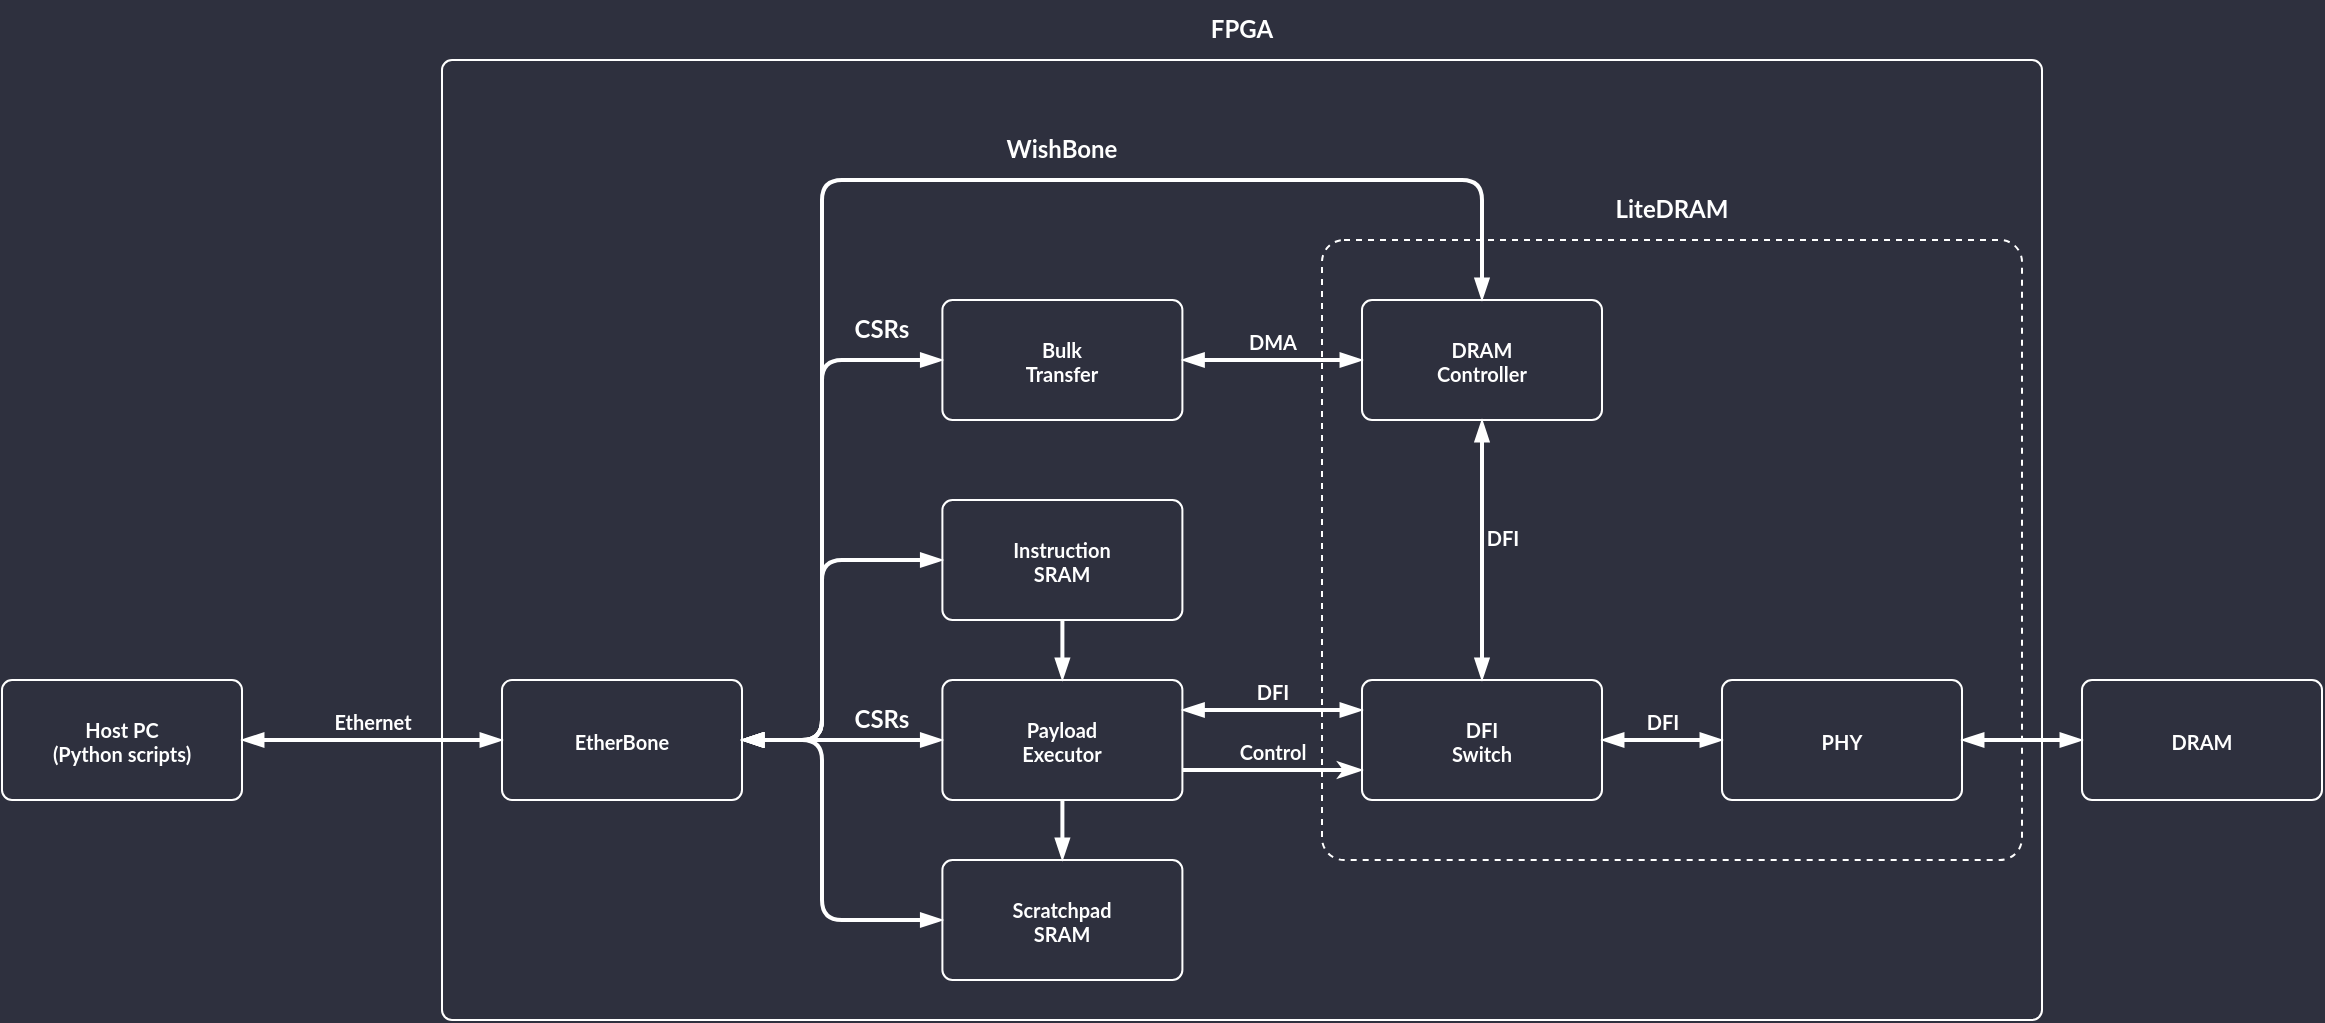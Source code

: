 <mxfile version="24.7.4">
  <diagram name="Page 2" id="0">
    <mxGraphModel dx="1434" dy="786" grid="1" gridSize="10" guides="1" tooltips="1" connect="1" arrows="1" fold="1" page="1" pageScale="1" pageWidth="827" pageHeight="1169" background="#2e303e" math="0" shadow="0">
      <root>
        <mxCell id="0" />
        <mxCell id="1" parent="0" />
        <mxCell id="I6D7Si3OrlFnAmE2pWNC-75" value="" style="rounded=1;whiteSpace=wrap;html=1;strokeWidth=1;fontFamily=Lato;fontSource=https%3A%2F%2Ffonts.googleapis.com%2Fcss%3Ffamily%3DLato;fontColor=#ffffff;fontStyle=1;strokeColor=#FFFFFF;fillColor=none;autosize=0;comic=0;container=0;dropTarget=0;collapsible=0;fixDash=0;spacingLeft=0;spacingBottom=0;spacingRight=0;spacingTop=0;spacing=4;labelBackgroundColor=none;labelBorderColor=none;fontSize=10;absoluteArcSize=1;arcSize=10;align=center;verticalAlign=middle;" vertex="1" parent="1">
          <mxGeometry x="500" y="160" width="800" height="480" as="geometry" />
        </mxCell>
        <mxCell id="I6D7Si3OrlFnAmE2pWNC-41" value="&lt;font data-font-src=&quot;https://fonts.googleapis.com/css?family=Lato&quot;&gt;Host PC&lt;/font&gt;&lt;div&gt;&lt;font data-font-src=&quot;https://fonts.googleapis.com/css?family=Lato&quot;&gt;(Python scripts)&lt;/font&gt;&lt;/div&gt;" style="rounded=1;whiteSpace=wrap;html=1;strokeWidth=1;fontFamily=Lato;fontSource=https%3A%2F%2Ffonts.googleapis.com%2Fcss%3Ffamily%3DLato;fontColor=#ffffff;fontStyle=1;strokeColor=#FFFFFF;fillColor=none;autosize=0;comic=0;container=0;dropTarget=0;collapsible=0;fixDash=0;spacingLeft=0;spacingBottom=0;spacingRight=0;spacingTop=0;spacing=4;labelBackgroundColor=none;labelBorderColor=none;fontSize=10;absoluteArcSize=1;arcSize=10;align=center;verticalAlign=middle;" vertex="1" parent="1">
          <mxGeometry x="280" y="470" width="120" height="60" as="geometry" />
        </mxCell>
        <mxCell id="I6D7Si3OrlFnAmE2pWNC-43" value="EtherBone" style="rounded=1;whiteSpace=wrap;html=1;strokeWidth=1;fontFamily=Lato;fontSource=https%3A%2F%2Ffonts.googleapis.com%2Fcss%3Ffamily%3DLato;fontColor=#ffffff;fontStyle=1;strokeColor=#FFFFFF;fillColor=none;autosize=0;comic=0;container=0;dropTarget=0;collapsible=0;fixDash=0;spacingLeft=0;spacingBottom=0;spacingRight=0;spacingTop=0;spacing=4;labelBackgroundColor=none;labelBorderColor=none;fontSize=10;absoluteArcSize=1;arcSize=10;align=center;verticalAlign=middle;" vertex="1" parent="1">
          <mxGeometry x="530" y="470" width="120" height="60" as="geometry" />
        </mxCell>
        <mxCell id="I6D7Si3OrlFnAmE2pWNC-44" value="&lt;div style=&quot;line-height: 170%; font-size: 10px;&quot;&gt;Ethernet&lt;/div&gt;" style="rounded=1;orthogonalLoop=1;jettySize=auto;html=1;startArrow=blockThin;startFill=1;endArrow=blockThin;endFill=1;endSize=6;fontSize=10;fontFamily=Lato;fontSource=https%3A%2F%2Ffonts.googleapis.com%2Fcss%3Ffamily%3DLato;fontColor=#FFFFFF;strokeWidth=2;fontStyle=1;strokeColor=#FFFFFF;entryX=1;entryY=0.5;entryDx=0;entryDy=0;spacing=0;exitX=0;exitY=0.5;exitDx=0;exitDy=0;labelBackgroundColor=none;verticalAlign=bottom;jumpStyle=arc;jumpSize=8;align=center;edgeStyle=orthogonalEdgeStyle;" edge="1" parent="1" source="I6D7Si3OrlFnAmE2pWNC-43" target="I6D7Si3OrlFnAmE2pWNC-41">
          <mxGeometry x="0.001" relative="1" as="geometry">
            <mxPoint x="436" y="480.0" as="sourcePoint" />
            <mxPoint x="330" y="480.0" as="targetPoint" />
            <mxPoint as="offset" />
          </mxGeometry>
        </mxCell>
        <mxCell id="I6D7Si3OrlFnAmE2pWNC-45" value="Bulk&lt;div&gt;Transfer&lt;/div&gt;" style="rounded=1;whiteSpace=wrap;html=1;strokeWidth=1;fontFamily=Lato;fontSource=https%3A%2F%2Ffonts.googleapis.com%2Fcss%3Ffamily%3DLato;fontColor=#ffffff;fontStyle=1;strokeColor=#FFFFFF;fillColor=none;autosize=0;comic=0;container=0;dropTarget=0;collapsible=0;fixDash=0;spacingLeft=0;spacingBottom=0;spacingRight=0;spacingTop=0;spacing=4;labelBackgroundColor=none;labelBorderColor=none;fontSize=10;absoluteArcSize=1;arcSize=10;align=center;verticalAlign=middle;" vertex="1" parent="1">
          <mxGeometry x="750.2" y="280" width="120" height="60" as="geometry" />
        </mxCell>
        <mxCell id="I6D7Si3OrlFnAmE2pWNC-46" value="Instruction&lt;div&gt;SRAM&lt;/div&gt;" style="rounded=1;whiteSpace=wrap;html=1;strokeWidth=1;fontFamily=Lato;fontSource=https%3A%2F%2Ffonts.googleapis.com%2Fcss%3Ffamily%3DLato;fontColor=#ffffff;fontStyle=1;strokeColor=#FFFFFF;fillColor=none;autosize=0;comic=0;container=0;dropTarget=0;collapsible=0;fixDash=0;spacingLeft=0;spacingBottom=0;spacingRight=0;spacingTop=0;spacing=4;labelBackgroundColor=none;labelBorderColor=none;fontSize=10;absoluteArcSize=1;arcSize=10;align=center;verticalAlign=middle;" vertex="1" parent="1">
          <mxGeometry x="750.2" y="380" width="120" height="60" as="geometry" />
        </mxCell>
        <mxCell id="I6D7Si3OrlFnAmE2pWNC-47" value="Payload&lt;div&gt;Executor&lt;/div&gt;" style="rounded=1;whiteSpace=wrap;html=1;strokeWidth=1;fontFamily=Lato;fontSource=https%3A%2F%2Ffonts.googleapis.com%2Fcss%3Ffamily%3DLato;fontColor=#ffffff;fontStyle=1;strokeColor=#FFFFFF;fillColor=none;autosize=0;comic=0;container=0;dropTarget=0;collapsible=0;fixDash=0;spacingLeft=0;spacingBottom=0;spacingRight=0;spacingTop=0;spacing=4;labelBackgroundColor=none;labelBorderColor=none;fontSize=10;absoluteArcSize=1;arcSize=10;align=center;verticalAlign=middle;" vertex="1" parent="1">
          <mxGeometry x="750.2" y="470" width="120" height="60" as="geometry" />
        </mxCell>
        <mxCell id="I6D7Si3OrlFnAmE2pWNC-48" value="Scratchpad&lt;div&gt;SRAM&lt;/div&gt;" style="rounded=1;whiteSpace=wrap;html=1;strokeWidth=1;fontFamily=Lato;fontSource=https%3A%2F%2Ffonts.googleapis.com%2Fcss%3Ffamily%3DLato;fontColor=#ffffff;fontStyle=1;strokeColor=#FFFFFF;fillColor=none;autosize=0;comic=0;container=0;dropTarget=0;collapsible=0;fixDash=0;spacingLeft=0;spacingBottom=0;spacingRight=0;spacingTop=0;spacing=4;labelBackgroundColor=none;labelBorderColor=none;fontSize=10;absoluteArcSize=1;arcSize=10;align=center;verticalAlign=middle;" vertex="1" parent="1">
          <mxGeometry x="750.2" y="560" width="120" height="60" as="geometry" />
        </mxCell>
        <mxCell id="I6D7Si3OrlFnAmE2pWNC-49" value="DRAM&lt;div&gt;Controller&lt;/div&gt;" style="rounded=1;whiteSpace=wrap;html=1;strokeWidth=1;fontFamily=Lato;fontSource=https%3A%2F%2Ffonts.googleapis.com%2Fcss%3Ffamily%3DLato;fontColor=#ffffff;fontStyle=1;strokeColor=#FFFFFF;fillColor=none;autosize=0;comic=0;container=0;dropTarget=0;collapsible=0;fixDash=0;spacingLeft=0;spacingBottom=0;spacingRight=0;spacingTop=0;spacing=4;labelBackgroundColor=none;labelBorderColor=none;fontSize=10;absoluteArcSize=1;arcSize=10;align=center;verticalAlign=middle;" vertex="1" parent="1">
          <mxGeometry x="960" y="280" width="120" height="60" as="geometry" />
        </mxCell>
        <mxCell id="I6D7Si3OrlFnAmE2pWNC-50" value="DFI&lt;div&gt;Switch&lt;/div&gt;" style="rounded=1;whiteSpace=wrap;html=1;strokeWidth=1;fontFamily=Lato;fontSource=https%3A%2F%2Ffonts.googleapis.com%2Fcss%3Ffamily%3DLato;fontColor=#ffffff;fontStyle=1;strokeColor=#FFFFFF;fillColor=none;autosize=0;comic=0;container=0;dropTarget=0;collapsible=0;fixDash=0;spacingLeft=0;spacingBottom=0;spacingRight=0;spacingTop=0;spacing=4;labelBackgroundColor=none;labelBorderColor=none;fontSize=10;absoluteArcSize=1;arcSize=10;align=center;verticalAlign=middle;" vertex="1" parent="1">
          <mxGeometry x="960" y="470" width="120" height="60" as="geometry" />
        </mxCell>
        <mxCell id="I6D7Si3OrlFnAmE2pWNC-51" value="PHY" style="rounded=1;whiteSpace=wrap;html=1;strokeWidth=1;fontFamily=Lato;fontSource=https%3A%2F%2Ffonts.googleapis.com%2Fcss%3Ffamily%3DLato;fontColor=#ffffff;fontStyle=1;strokeColor=#FFFFFF;fillColor=none;autosize=0;comic=0;container=0;dropTarget=0;collapsible=0;fixDash=0;spacingLeft=0;spacingBottom=0;spacingRight=0;spacingTop=0;spacing=4;labelBackgroundColor=none;labelBorderColor=none;fontSize=10;absoluteArcSize=1;arcSize=10;align=center;verticalAlign=middle;" vertex="1" parent="1">
          <mxGeometry x="1140" y="470" width="120" height="60" as="geometry" />
        </mxCell>
        <mxCell id="I6D7Si3OrlFnAmE2pWNC-52" value="&lt;div style=&quot;line-height: 170%; font-size: 10px;&quot;&gt;DFI&lt;/div&gt;" style="rounded=1;orthogonalLoop=1;jettySize=auto;html=1;startArrow=blockThin;startFill=1;endArrow=blockThin;endFill=1;endSize=6;fontSize=10;fontFamily=Lato;fontSource=https%3A%2F%2Ffonts.googleapis.com%2Fcss%3Ffamily%3DLato;fontColor=#FFFFFF;strokeWidth=2;fontStyle=1;strokeColor=#FFFFFF;entryX=1;entryY=0.25;entryDx=0;entryDy=0;spacing=0;exitX=0;exitY=0.25;exitDx=0;exitDy=0;labelBackgroundColor=none;verticalAlign=bottom;jumpStyle=arc;jumpSize=8;align=center;edgeStyle=orthogonalEdgeStyle;" edge="1" parent="1" source="I6D7Si3OrlFnAmE2pWNC-50" target="I6D7Si3OrlFnAmE2pWNC-47">
          <mxGeometry x="0.001" relative="1" as="geometry">
            <mxPoint x="936" y="550.0" as="sourcePoint" />
            <mxPoint x="830" y="550.0" as="targetPoint" />
            <mxPoint as="offset" />
          </mxGeometry>
        </mxCell>
        <mxCell id="I6D7Si3OrlFnAmE2pWNC-53" value="&lt;div style=&quot;line-height: 170%; font-size: 10px;&quot;&gt;Control&lt;/div&gt;" style="rounded=1;orthogonalLoop=1;jettySize=auto;html=1;startArrow=classicThin;startFill=1;endArrow=none;endFill=0;endSize=6;fontSize=10;fontFamily=Lato;fontSource=https%3A%2F%2Ffonts.googleapis.com%2Fcss%3Ffamily%3DLato;fontColor=#FFFFFF;strokeWidth=2;fontStyle=1;strokeColor=#FFFFFF;entryX=1;entryY=0.75;entryDx=0;entryDy=0;spacing=0;exitX=0;exitY=0.75;exitDx=0;exitDy=0;labelBackgroundColor=none;verticalAlign=bottom;jumpStyle=arc;jumpSize=8;align=center;edgeStyle=orthogonalEdgeStyle;" edge="1" parent="1" source="I6D7Si3OrlFnAmE2pWNC-50" target="I6D7Si3OrlFnAmE2pWNC-47">
          <mxGeometry x="0.001" relative="1" as="geometry">
            <mxPoint x="970" y="495" as="sourcePoint" />
            <mxPoint x="880" y="495" as="targetPoint" />
            <mxPoint as="offset" />
          </mxGeometry>
        </mxCell>
        <mxCell id="I6D7Si3OrlFnAmE2pWNC-56" value="&lt;div style=&quot;line-height: 170%; font-size: 10px;&quot;&gt;&lt;br&gt;&lt;/div&gt;" style="rounded=1;orthogonalLoop=1;jettySize=auto;html=1;startArrow=blockThin;startFill=1;endArrow=none;endFill=0;endSize=6;fontSize=10;fontFamily=Lato;fontSource=https%3A%2F%2Ffonts.googleapis.com%2Fcss%3Ffamily%3DLato;fontColor=#FFFFFF;strokeWidth=2;fontStyle=1;strokeColor=#FFFFFF;spacing=0;labelBackgroundColor=none;verticalAlign=bottom;jumpStyle=arc;jumpSize=8;align=center;edgeStyle=orthogonalEdgeStyle;exitX=0.5;exitY=0;exitDx=0;exitDy=0;entryX=0.5;entryY=1;entryDx=0;entryDy=0;" edge="1" parent="1" source="I6D7Si3OrlFnAmE2pWNC-47" target="I6D7Si3OrlFnAmE2pWNC-46">
          <mxGeometry x="0.001" relative="1" as="geometry">
            <mxPoint x="840" y="470" as="sourcePoint" />
            <mxPoint x="840" y="420" as="targetPoint" />
            <mxPoint as="offset" />
          </mxGeometry>
        </mxCell>
        <mxCell id="I6D7Si3OrlFnAmE2pWNC-57" value="&lt;div style=&quot;line-height: 170%; font-size: 10px;&quot;&gt;&lt;br&gt;&lt;/div&gt;" style="rounded=1;orthogonalLoop=1;jettySize=auto;html=1;startArrow=blockThin;startFill=1;endArrow=none;endFill=0;endSize=6;fontSize=10;fontFamily=Lato;fontSource=https%3A%2F%2Ffonts.googleapis.com%2Fcss%3Ffamily%3DLato;fontColor=#FFFFFF;strokeWidth=2;fontStyle=1;strokeColor=#FFFFFF;spacing=0;labelBackgroundColor=none;verticalAlign=bottom;jumpStyle=arc;jumpSize=8;align=center;edgeStyle=orthogonalEdgeStyle;exitX=0.5;exitY=0;exitDx=0;exitDy=0;entryX=0.5;entryY=1;entryDx=0;entryDy=0;" edge="1" parent="1" source="I6D7Si3OrlFnAmE2pWNC-48" target="I6D7Si3OrlFnAmE2pWNC-47">
          <mxGeometry x="0.001" relative="1" as="geometry">
            <mxPoint x="820" y="480" as="sourcePoint" />
            <mxPoint x="820" y="450" as="targetPoint" />
            <mxPoint as="offset" />
          </mxGeometry>
        </mxCell>
        <mxCell id="I6D7Si3OrlFnAmE2pWNC-58" value="&lt;div style=&quot;line-height: 170%; font-size: 10px;&quot;&gt;DMA&lt;/div&gt;" style="rounded=1;orthogonalLoop=1;jettySize=auto;html=1;startArrow=blockThin;startFill=1;endArrow=blockThin;endFill=1;endSize=6;fontSize=10;fontFamily=Lato;fontSource=https%3A%2F%2Ffonts.googleapis.com%2Fcss%3Ffamily%3DLato;fontColor=#FFFFFF;strokeWidth=2;fontStyle=1;strokeColor=#FFFFFF;entryX=1;entryY=0.5;entryDx=0;entryDy=0;spacing=0;exitX=0;exitY=0.5;exitDx=0;exitDy=0;labelBackgroundColor=none;verticalAlign=bottom;jumpStyle=arc;jumpSize=8;align=center;edgeStyle=orthogonalEdgeStyle;" edge="1" parent="1" source="I6D7Si3OrlFnAmE2pWNC-49" target="I6D7Si3OrlFnAmE2pWNC-45">
          <mxGeometry x="0.001" relative="1" as="geometry">
            <mxPoint x="970" y="495" as="sourcePoint" />
            <mxPoint x="880" y="495" as="targetPoint" />
            <mxPoint as="offset" />
          </mxGeometry>
        </mxCell>
        <mxCell id="I6D7Si3OrlFnAmE2pWNC-59" value="&lt;div style=&quot;line-height: 170%; font-size: 10px;&quot;&gt;DFI&lt;/div&gt;" style="rounded=1;orthogonalLoop=1;jettySize=auto;html=1;startArrow=blockThin;startFill=1;endArrow=blockThin;endFill=1;endSize=6;fontSize=10;fontFamily=Lato;fontSource=https%3A%2F%2Ffonts.googleapis.com%2Fcss%3Ffamily%3DLato;fontColor=#FFFFFF;strokeWidth=2;fontStyle=1;strokeColor=#FFFFFF;entryX=0.5;entryY=0;entryDx=0;entryDy=0;spacing=0;exitX=0.5;exitY=1;exitDx=0;exitDy=0;labelBackgroundColor=none;verticalAlign=bottom;jumpStyle=arc;jumpSize=8;align=center;edgeStyle=orthogonalEdgeStyle;spacingLeft=19;spacingBottom=-3;" edge="1" parent="1" source="I6D7Si3OrlFnAmE2pWNC-49" target="I6D7Si3OrlFnAmE2pWNC-50">
          <mxGeometry x="0.001" relative="1" as="geometry">
            <mxPoint x="970" y="495" as="sourcePoint" />
            <mxPoint x="880" y="495" as="targetPoint" />
            <mxPoint as="offset" />
          </mxGeometry>
        </mxCell>
        <mxCell id="I6D7Si3OrlFnAmE2pWNC-60" value="&lt;div style=&quot;line-height: 170%; font-size: 10px;&quot;&gt;&lt;br&gt;&lt;/div&gt;" style="rounded=1;orthogonalLoop=1;jettySize=auto;html=1;startArrow=blockThin;startFill=1;endArrow=blockThin;endFill=1;endSize=6;fontSize=10;fontFamily=Lato;fontSource=https%3A%2F%2Ffonts.googleapis.com%2Fcss%3Ffamily%3DLato;fontColor=#FFFFFF;strokeWidth=2;fontStyle=1;strokeColor=#FFFFFF;spacing=0;labelBackgroundColor=none;verticalAlign=bottom;jumpStyle=arc;jumpSize=8;align=center;edgeStyle=orthogonalEdgeStyle;exitX=1;exitY=0.5;exitDx=0;exitDy=0;entryX=0;entryY=0.5;entryDx=0;entryDy=0;" edge="1" parent="1" source="I6D7Si3OrlFnAmE2pWNC-43" target="I6D7Si3OrlFnAmE2pWNC-47">
          <mxGeometry x="0.001" relative="1" as="geometry">
            <mxPoint x="710" y="530" as="sourcePoint" />
            <mxPoint x="710" y="480" as="targetPoint" />
            <mxPoint as="offset" />
          </mxGeometry>
        </mxCell>
        <mxCell id="I6D7Si3OrlFnAmE2pWNC-61" value="&lt;div style=&quot;line-height: 170%; font-size: 10px;&quot;&gt;&lt;br&gt;&lt;/div&gt;" style="rounded=1;orthogonalLoop=1;jettySize=auto;html=1;startArrow=blockThin;startFill=1;endArrow=blockThin;endFill=1;endSize=6;fontSize=10;fontFamily=Lato;fontSource=https%3A%2F%2Ffonts.googleapis.com%2Fcss%3Ffamily%3DLato;fontColor=#FFFFFF;strokeWidth=2;fontStyle=1;strokeColor=#FFFFFF;spacing=0;labelBackgroundColor=none;verticalAlign=bottom;jumpStyle=arc;jumpSize=8;align=center;edgeStyle=orthogonalEdgeStyle;exitX=1;exitY=0.5;exitDx=0;exitDy=0;entryX=0;entryY=0.5;entryDx=0;entryDy=0;" edge="1" parent="1" source="I6D7Si3OrlFnAmE2pWNC-43" target="I6D7Si3OrlFnAmE2pWNC-48">
          <mxGeometry x="0.001" relative="1" as="geometry">
            <mxPoint x="630" y="510" as="sourcePoint" />
            <mxPoint x="760" y="510" as="targetPoint" />
            <mxPoint as="offset" />
            <Array as="points">
              <mxPoint x="690" y="500" />
              <mxPoint x="690" y="590" />
            </Array>
          </mxGeometry>
        </mxCell>
        <mxCell id="I6D7Si3OrlFnAmE2pWNC-62" value="&lt;div style=&quot;line-height: 170%; font-size: 10px;&quot;&gt;&lt;br&gt;&lt;/div&gt;" style="rounded=1;orthogonalLoop=1;jettySize=auto;html=1;startArrow=blockThin;startFill=1;endArrow=blockThin;endFill=1;endSize=6;fontSize=10;fontFamily=Lato;fontSource=https%3A%2F%2Ffonts.googleapis.com%2Fcss%3Ffamily%3DLato;fontColor=#FFFFFF;strokeWidth=2;fontStyle=1;strokeColor=#FFFFFF;spacing=0;labelBackgroundColor=none;verticalAlign=bottom;jumpStyle=arc;jumpSize=8;align=center;edgeStyle=orthogonalEdgeStyle;exitX=1;exitY=0.5;exitDx=0;exitDy=0;entryX=0;entryY=0.5;entryDx=0;entryDy=0;" edge="1" parent="1" source="I6D7Si3OrlFnAmE2pWNC-43" target="I6D7Si3OrlFnAmE2pWNC-46">
          <mxGeometry x="0.001" relative="1" as="geometry">
            <mxPoint x="630" y="510" as="sourcePoint" />
            <mxPoint x="760" y="600" as="targetPoint" />
            <mxPoint as="offset" />
            <Array as="points">
              <mxPoint x="690" y="500" />
              <mxPoint x="690" y="410" />
            </Array>
          </mxGeometry>
        </mxCell>
        <mxCell id="I6D7Si3OrlFnAmE2pWNC-63" value="&lt;div style=&quot;line-height: 170%; font-size: 10px;&quot;&gt;&lt;br&gt;&lt;/div&gt;" style="rounded=1;orthogonalLoop=1;jettySize=auto;html=1;startArrow=blockThin;startFill=1;endArrow=blockThin;endFill=1;endSize=6;fontSize=10;fontFamily=Lato;fontSource=https%3A%2F%2Ffonts.googleapis.com%2Fcss%3Ffamily%3DLato;fontColor=#FFFFFF;strokeWidth=2;fontStyle=1;strokeColor=#FFFFFF;spacing=0;labelBackgroundColor=none;verticalAlign=bottom;jumpStyle=arc;jumpSize=8;align=center;edgeStyle=orthogonalEdgeStyle;exitX=1;exitY=0.5;exitDx=0;exitDy=0;entryX=0;entryY=0.5;entryDx=0;entryDy=0;" edge="1" parent="1" source="I6D7Si3OrlFnAmE2pWNC-43" target="I6D7Si3OrlFnAmE2pWNC-45">
          <mxGeometry x="0.001" relative="1" as="geometry">
            <mxPoint x="630" y="510" as="sourcePoint" />
            <mxPoint x="760" y="420" as="targetPoint" />
            <mxPoint as="offset" />
            <Array as="points">
              <mxPoint x="690" y="500" />
              <mxPoint x="690" y="310" />
            </Array>
          </mxGeometry>
        </mxCell>
        <mxCell id="I6D7Si3OrlFnAmE2pWNC-64" value="&lt;div style=&quot;line-height: 170%; font-size: 10px;&quot;&gt;&lt;br&gt;&lt;/div&gt;" style="rounded=1;orthogonalLoop=1;jettySize=auto;html=1;startArrow=blockThin;startFill=1;endArrow=blockThin;endFill=1;endSize=6;fontSize=10;fontFamily=Lato;fontSource=https%3A%2F%2Ffonts.googleapis.com%2Fcss%3Ffamily%3DLato;fontColor=#FFFFFF;strokeWidth=2;fontStyle=1;strokeColor=#FFFFFF;spacing=0;labelBackgroundColor=none;verticalAlign=bottom;jumpStyle=arc;jumpSize=8;align=center;edgeStyle=orthogonalEdgeStyle;exitX=1;exitY=0.5;exitDx=0;exitDy=0;entryX=0.5;entryY=0;entryDx=0;entryDy=0;" edge="1" parent="1" source="I6D7Si3OrlFnAmE2pWNC-43" target="I6D7Si3OrlFnAmE2pWNC-49">
          <mxGeometry x="0.001" relative="1" as="geometry">
            <mxPoint x="630" y="510" as="sourcePoint" />
            <mxPoint x="760" y="320" as="targetPoint" />
            <mxPoint as="offset" />
            <Array as="points">
              <mxPoint x="690" y="500" />
              <mxPoint x="690" y="220" />
              <mxPoint x="1020" y="220" />
            </Array>
          </mxGeometry>
        </mxCell>
        <mxCell id="I6D7Si3OrlFnAmE2pWNC-66" value="&lt;span&gt;&lt;font data-font-src=&quot;https://fonts.googleapis.com/css?family=Lato&quot;&gt;WishBone&lt;/font&gt;&lt;/span&gt;" style="text;html=1;align=center;verticalAlign=middle;whiteSpace=wrap;rounded=0;fontStyle=1;fontFamily=Lato;fontSource=https%3A%2F%2Ffonts.googleapis.com%2Fcss%3Ffamily%3DLato;fontColor=#FFFFFF;" vertex="1" parent="1">
          <mxGeometry x="780.2" y="190.0" width="60" height="30" as="geometry" />
        </mxCell>
        <mxCell id="I6D7Si3OrlFnAmE2pWNC-67" value="&lt;span&gt;&lt;font data-font-src=&quot;https://fonts.googleapis.com/css?family=Lato&quot;&gt;CSRs&lt;/font&gt;&lt;/span&gt;" style="text;html=1;align=center;verticalAlign=middle;whiteSpace=wrap;rounded=0;fontStyle=1;fontFamily=Lato;fontSource=https%3A%2F%2Ffonts.googleapis.com%2Fcss%3Ffamily%3DLato;fontColor=#FFFFFF;" vertex="1" parent="1">
          <mxGeometry x="690.2" y="475.2" width="60" height="30" as="geometry" />
        </mxCell>
        <mxCell id="I6D7Si3OrlFnAmE2pWNC-68" value="&lt;span&gt;&lt;font data-font-src=&quot;https://fonts.googleapis.com/css?family=Lato&quot;&gt;CSRs&lt;/font&gt;&lt;/span&gt;" style="text;html=1;align=center;verticalAlign=middle;whiteSpace=wrap;rounded=0;fontStyle=1;fontFamily=Lato;fontSource=https%3A%2F%2Ffonts.googleapis.com%2Fcss%3Ffamily%3DLato;fontColor=#FFFFFF;" vertex="1" parent="1">
          <mxGeometry x="690.2" y="280.0" width="60" height="30" as="geometry" />
        </mxCell>
        <mxCell id="I6D7Si3OrlFnAmE2pWNC-69" value="DRAM" style="rounded=1;whiteSpace=wrap;html=1;strokeWidth=1;fontFamily=Lato;fontSource=https%3A%2F%2Ffonts.googleapis.com%2Fcss%3Ffamily%3DLato;fontColor=#ffffff;fontStyle=1;strokeColor=#FFFFFF;fillColor=none;autosize=0;comic=0;container=0;dropTarget=0;collapsible=0;fixDash=0;spacingLeft=0;spacingBottom=0;spacingRight=0;spacingTop=0;spacing=4;labelBackgroundColor=none;labelBorderColor=none;fontSize=10;absoluteArcSize=1;arcSize=10;align=center;verticalAlign=middle;" vertex="1" parent="1">
          <mxGeometry x="1320" y="470" width="120" height="60" as="geometry" />
        </mxCell>
        <mxCell id="I6D7Si3OrlFnAmE2pWNC-70" value="&lt;div style=&quot;line-height: 170%; font-size: 10px;&quot;&gt;DFI&lt;/div&gt;" style="rounded=1;orthogonalLoop=1;jettySize=auto;html=1;startArrow=blockThin;startFill=1;endArrow=blockThin;endFill=1;endSize=6;fontSize=10;fontFamily=Lato;fontSource=https%3A%2F%2Ffonts.googleapis.com%2Fcss%3Ffamily%3DLato;fontColor=#FFFFFF;strokeWidth=2;fontStyle=1;strokeColor=#FFFFFF;spacing=0;exitX=0;exitY=0.5;exitDx=0;exitDy=0;labelBackgroundColor=none;verticalAlign=bottom;jumpStyle=arc;jumpSize=8;align=center;edgeStyle=orthogonalEdgeStyle;" edge="1" parent="1" source="I6D7Si3OrlFnAmE2pWNC-51">
          <mxGeometry x="0.001" relative="1" as="geometry">
            <mxPoint x="970" y="495" as="sourcePoint" />
            <mxPoint x="1080" y="500" as="targetPoint" />
            <mxPoint as="offset" />
          </mxGeometry>
        </mxCell>
        <mxCell id="I6D7Si3OrlFnAmE2pWNC-71" value="&lt;div style=&quot;line-height: 170%; font-size: 10px;&quot;&gt;&lt;br&gt;&lt;/div&gt;" style="rounded=1;orthogonalLoop=1;jettySize=auto;html=1;startArrow=blockThin;startFill=1;endArrow=blockThin;endFill=1;endSize=6;fontSize=10;fontFamily=Lato;fontSource=https%3A%2F%2Ffonts.googleapis.com%2Fcss%3Ffamily%3DLato;fontColor=#FFFFFF;strokeWidth=2;fontStyle=1;strokeColor=#FFFFFF;spacing=0;labelBackgroundColor=none;verticalAlign=bottom;jumpStyle=arc;jumpSize=8;align=center;edgeStyle=orthogonalEdgeStyle;exitX=1;exitY=0.5;exitDx=0;exitDy=0;entryX=0;entryY=0.5;entryDx=0;entryDy=0;" edge="1" parent="1" source="I6D7Si3OrlFnAmE2pWNC-51" target="I6D7Si3OrlFnAmE2pWNC-69">
          <mxGeometry x="0.001" relative="1" as="geometry">
            <mxPoint x="1250" y="470" as="sourcePoint" />
            <mxPoint x="1250" y="420" as="targetPoint" />
            <mxPoint as="offset" />
          </mxGeometry>
        </mxCell>
        <mxCell id="I6D7Si3OrlFnAmE2pWNC-73" value="" style="rounded=1;whiteSpace=wrap;html=1;fontSize=12;arcSize=22;strokeWidth=1;fontFamily=Lato;fontSource=https%3A%2F%2Ffonts.googleapis.com%2Fcss%3Ffamily%3DLato;fontColor=#FFFFFF;dashed=1;strokeColor=#FFFFFF;fillColor=none;verticalAlign=top;horizontal=1;spacingTop=6;fontStyle=1;labelBackgroundColor=none;labelBorderColor=none;absoluteArcSize=1;" vertex="1" parent="1">
          <mxGeometry x="940" y="250" width="350" height="310" as="geometry" />
        </mxCell>
        <mxCell id="I6D7Si3OrlFnAmE2pWNC-74" value="&lt;span&gt;&lt;font data-font-src=&quot;https://fonts.googleapis.com/css?family=Lato&quot;&gt;LiteDRAM&lt;/font&gt;&lt;/span&gt;" style="text;html=1;align=center;verticalAlign=middle;whiteSpace=wrap;rounded=0;fontStyle=1;fontFamily=Lato;fontSource=https%3A%2F%2Ffonts.googleapis.com%2Fcss%3Ffamily%3DLato;fontColor=#FFFFFF;" vertex="1" parent="1">
          <mxGeometry x="1085.0" y="220.0" width="60" height="30" as="geometry" />
        </mxCell>
        <mxCell id="I6D7Si3OrlFnAmE2pWNC-76" value="&lt;span&gt;&lt;font data-font-src=&quot;https://fonts.googleapis.com/css?family=Lato&quot;&gt;FPGA&lt;/font&gt;&lt;/span&gt;" style="text;html=1;align=center;verticalAlign=middle;whiteSpace=wrap;rounded=0;fontStyle=1;fontFamily=Lato;fontSource=https%3A%2F%2Ffonts.googleapis.com%2Fcss%3Ffamily%3DLato;fontColor=#FFFFFF;" vertex="1" parent="1">
          <mxGeometry x="870.0" y="130.0" width="60" height="30" as="geometry" />
        </mxCell>
      </root>
    </mxGraphModel>
  </diagram>
</mxfile>
